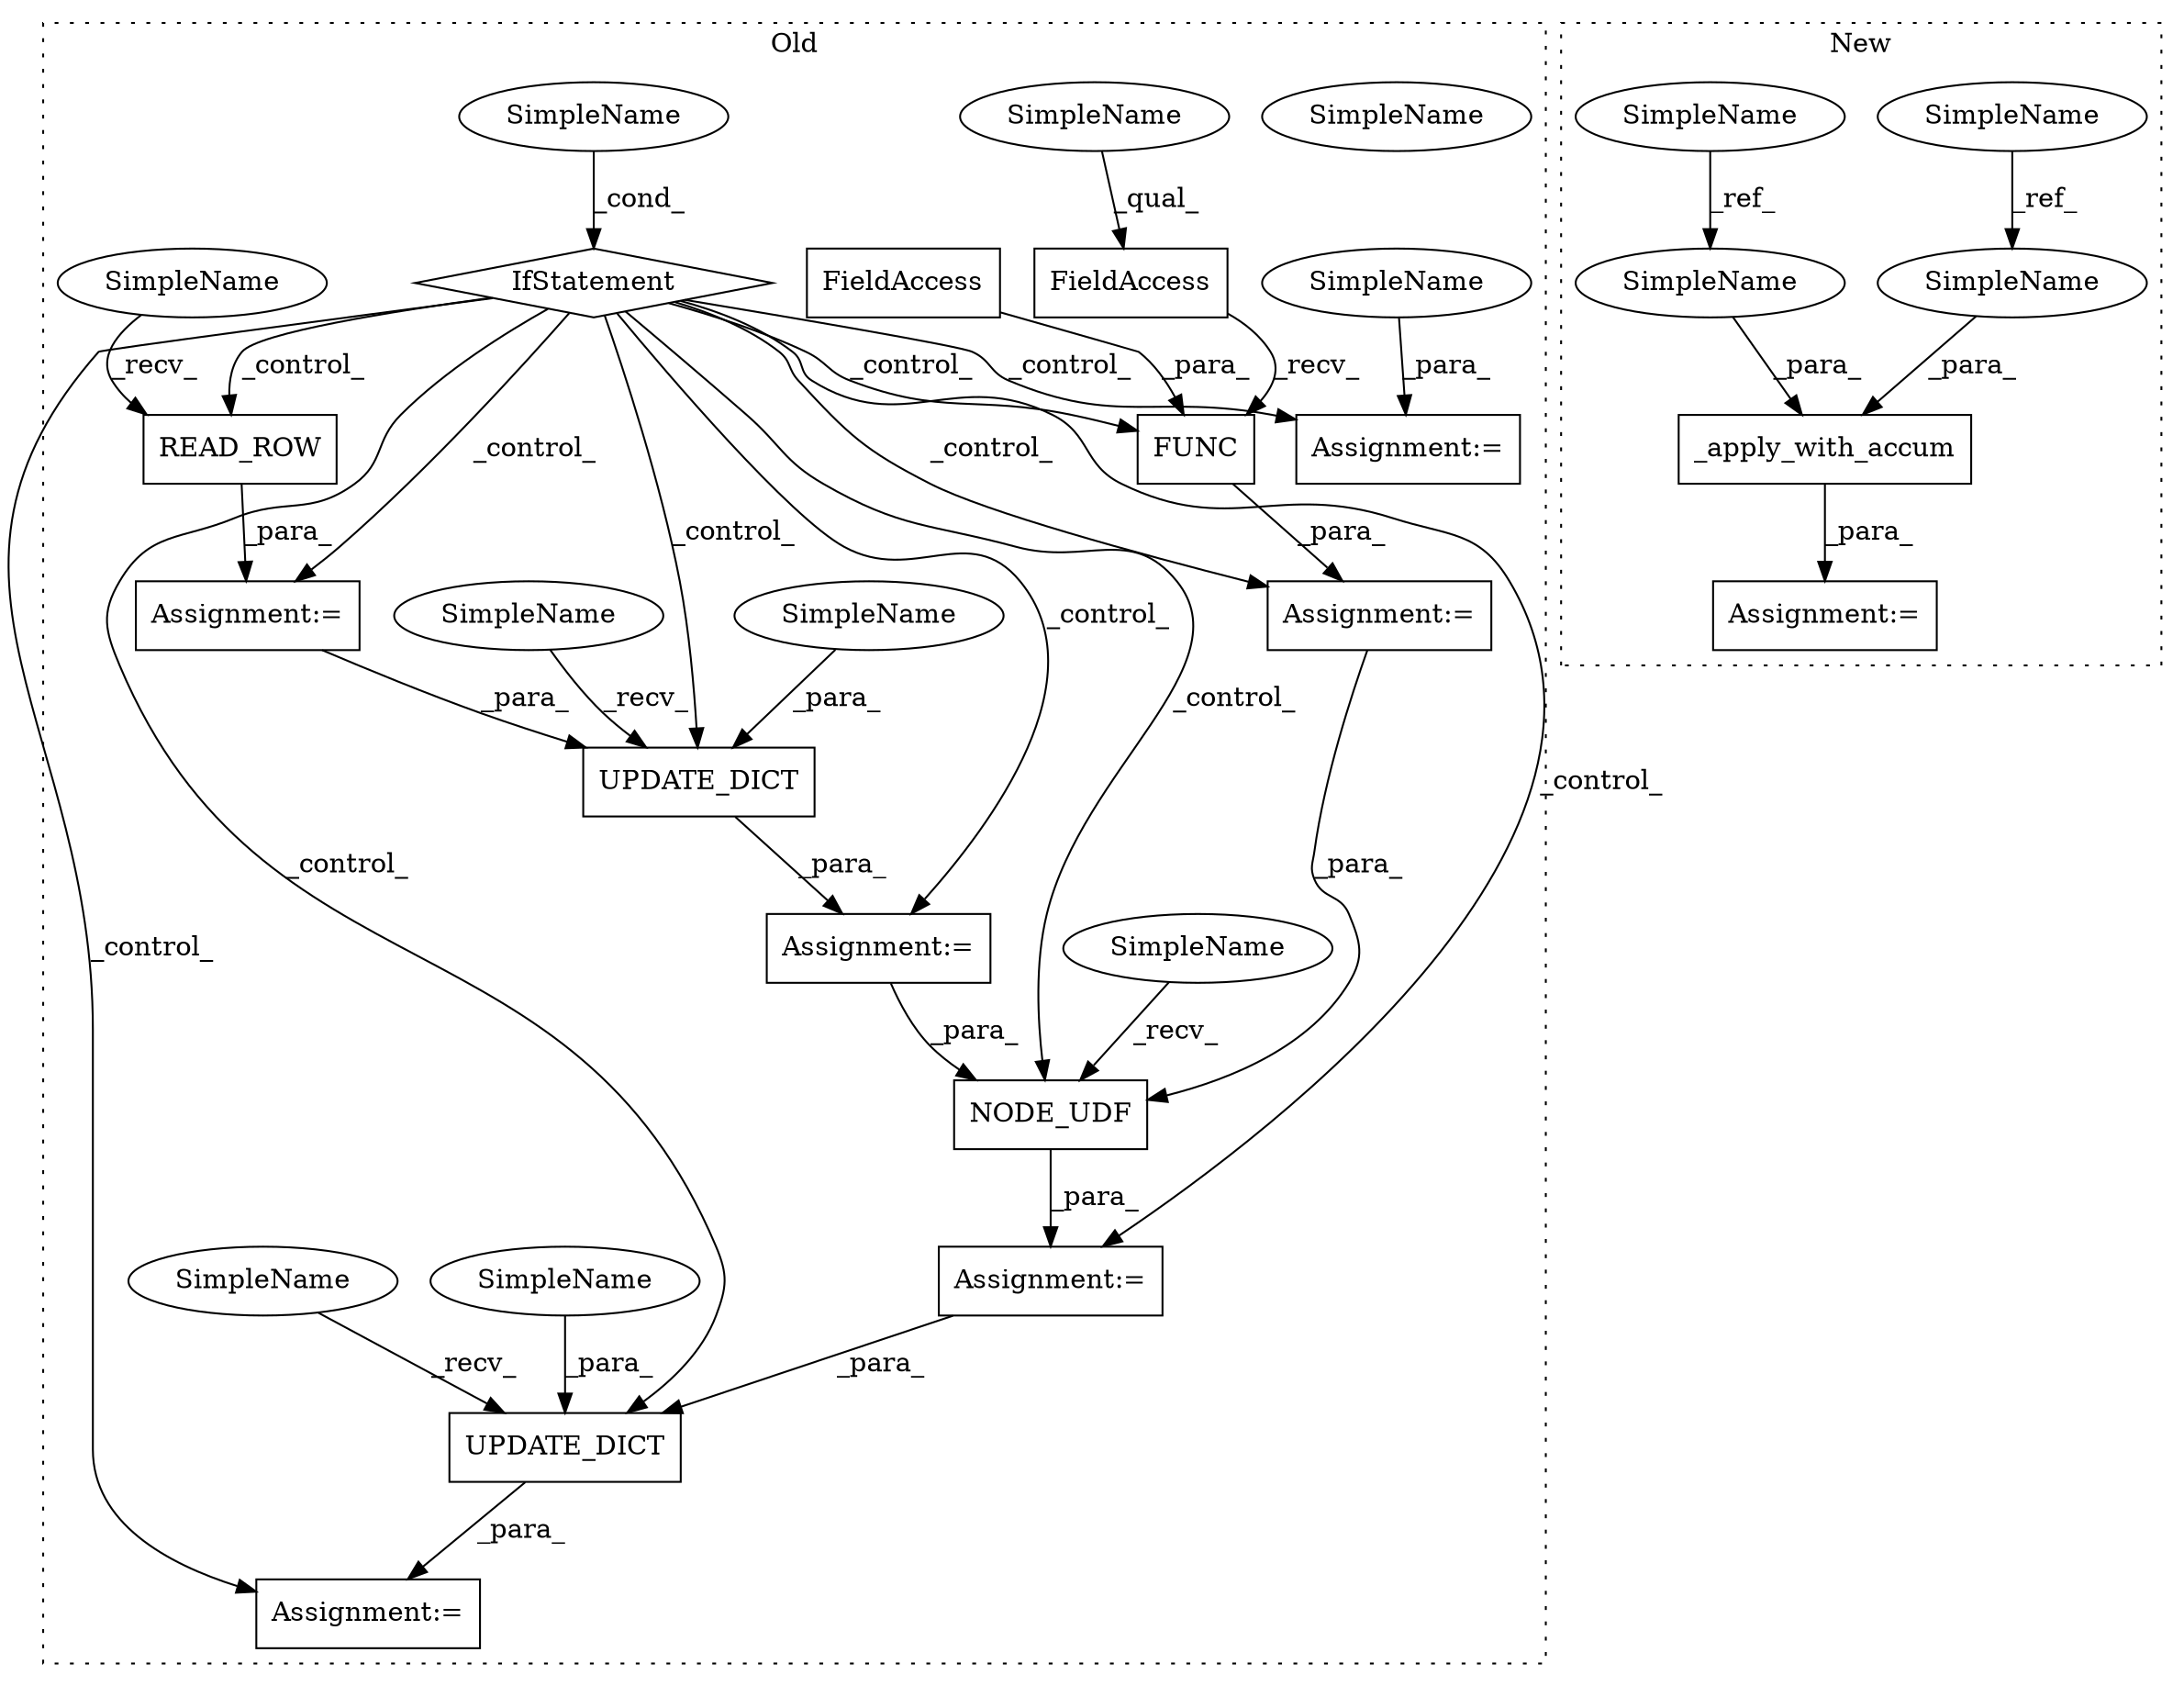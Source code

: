 digraph G {
subgraph cluster0 {
1 [label="UPDATE_DICT" a="32" s="4497,4526" l="12,1" shape="box"];
3 [label="SimpleName" a="42" s="4422" l="10" shape="ellipse"];
4 [label="FUNC" a="32" s="4744,4763" l="5,1" shape="box"];
6 [label="READ_ROW" a="32" s="4450,4480" l="9,1" shape="box"];
7 [label="UPDATE_DICT" a="32" s="4830,4867" l="12,1" shape="box"];
9 [label="FieldAccess" a="22" s="4749" l="14" shape="box"];
10 [label="FieldAccess" a="22" s="4737" l="6" shape="box"];
11 [label="IfStatement" a="25" s="4418,4432" l="4,2" shape="diamond"];
12 [label="NODE_UDF" a="32" s="4788,4807" l="9,1" shape="box"];
13 [label="Assignment:=" a="7" s="4736" l="1" shape="box"];
15 [label="Assignment:=" a="7" s="4826" l="1" shape="box"];
16 [label="Assignment:=" a="7" s="4900" l="1" shape="box"];
17 [label="Assignment:=" a="7" s="4784" l="1" shape="box"];
18 [label="Assignment:=" a="7" s="4493" l="1" shape="box"];
19 [label="Assignment:=" a="7" s="4446" l="1" shape="box"];
21 [label="SimpleName" a="42" s="4737" l="2" shape="ellipse"];
22 [label="SimpleName" a="42" s="4827" l="2" shape="ellipse"];
23 [label="SimpleName" a="42" s="4494" l="2" shape="ellipse"];
24 [label="SimpleName" a="42" s="4447" l="2" shape="ellipse"];
25 [label="SimpleName" a="42" s="4785" l="2" shape="ellipse"];
27 [label="SimpleName" a="42" s="4422" l="10" shape="ellipse"];
28 [label="SimpleName" a="42" s="4901" l="12" shape="ellipse"];
29 [label="SimpleName" a="42" s="4514" l="12" shape="ellipse"];
30 [label="SimpleName" a="42" s="4842" l="12" shape="ellipse"];
label = "Old";
style="dotted";
}
subgraph cluster1 {
2 [label="_apply_with_accum" a="32" s="3174,3243" l="18,1" shape="box"];
5 [label="SimpleName" a="42" s="2339" l="10" shape="ellipse"];
8 [label="SimpleName" a="42" s="3025" l="12" shape="ellipse"];
14 [label="Assignment:=" a="7" s="3173" l="1" shape="box"];
20 [label="SimpleName" a="42" s="3233" l="10" shape="ellipse"];
26 [label="SimpleName" a="42" s="3220" l="12" shape="ellipse"];
label = "New";
style="dotted";
}
1 -> 18 [label="_para_"];
2 -> 14 [label="_para_"];
4 -> 13 [label="_para_"];
5 -> 20 [label="_ref_"];
6 -> 19 [label="_para_"];
7 -> 15 [label="_para_"];
8 -> 26 [label="_ref_"];
9 -> 4 [label="_para_"];
10 -> 4 [label="_recv_"];
11 -> 1 [label="_control_"];
11 -> 4 [label="_control_"];
11 -> 16 [label="_control_"];
11 -> 18 [label="_control_"];
11 -> 7 [label="_control_"];
11 -> 15 [label="_control_"];
11 -> 19 [label="_control_"];
11 -> 17 [label="_control_"];
11 -> 13 [label="_control_"];
11 -> 6 [label="_control_"];
11 -> 12 [label="_control_"];
12 -> 17 [label="_para_"];
13 -> 12 [label="_para_"];
17 -> 7 [label="_para_"];
18 -> 12 [label="_para_"];
19 -> 1 [label="_para_"];
20 -> 2 [label="_para_"];
21 -> 10 [label="_qual_"];
22 -> 7 [label="_recv_"];
23 -> 1 [label="_recv_"];
24 -> 6 [label="_recv_"];
25 -> 12 [label="_recv_"];
26 -> 2 [label="_para_"];
27 -> 11 [label="_cond_"];
28 -> 16 [label="_para_"];
29 -> 1 [label="_para_"];
30 -> 7 [label="_para_"];
}